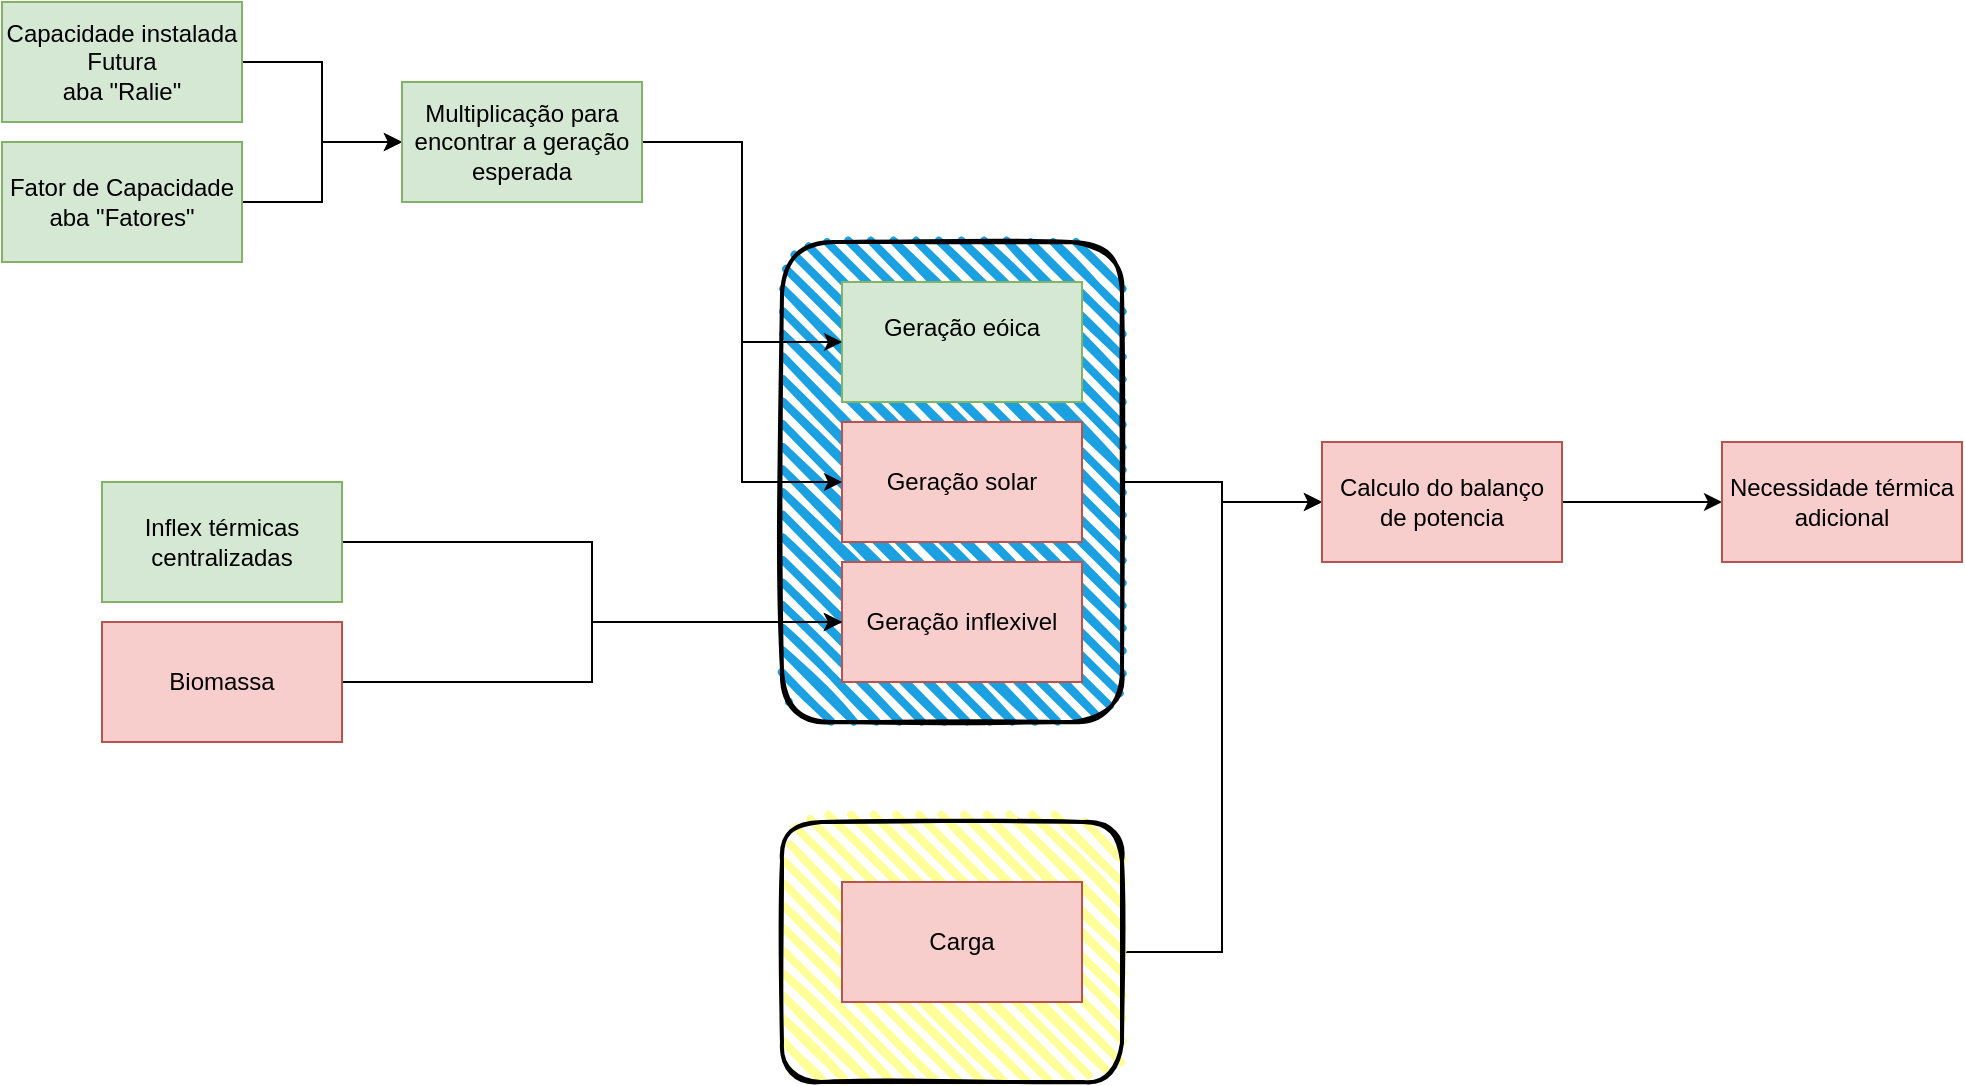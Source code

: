 <mxfile version="26.0.4">
  <diagram name="Página-1" id="IGH3SijZC0XCXyayBciE">
    <mxGraphModel dx="1961" dy="1769" grid="1" gridSize="10" guides="1" tooltips="1" connect="1" arrows="1" fold="1" page="1" pageScale="1" pageWidth="827" pageHeight="1169" math="0" shadow="0">
      <root>
        <mxCell id="0" />
        <mxCell id="1" parent="0" />
        <mxCell id="ISXqMz2ciirlBahKiHjV-13" style="edgeStyle=orthogonalEdgeStyle;rounded=0;orthogonalLoop=1;jettySize=auto;html=1;entryX=0;entryY=0.5;entryDx=0;entryDy=0;" edge="1" parent="1" source="ISXqMz2ciirlBahKiHjV-11" target="ISXqMz2ciirlBahKiHjV-1">
          <mxGeometry relative="1" as="geometry" />
        </mxCell>
        <mxCell id="ISXqMz2ciirlBahKiHjV-11" value="" style="rounded=1;whiteSpace=wrap;html=1;strokeWidth=2;fillWeight=4;hachureGap=8;hachureAngle=45;fillColor=#FFFF99;sketch=1;" vertex="1" parent="1">
          <mxGeometry x="80" y="400" width="170" height="130" as="geometry" />
        </mxCell>
        <mxCell id="ISXqMz2ciirlBahKiHjV-12" style="edgeStyle=orthogonalEdgeStyle;rounded=0;orthogonalLoop=1;jettySize=auto;html=1;entryX=0;entryY=0.5;entryDx=0;entryDy=0;" edge="1" parent="1" source="ISXqMz2ciirlBahKiHjV-10" target="ISXqMz2ciirlBahKiHjV-1">
          <mxGeometry relative="1" as="geometry" />
        </mxCell>
        <mxCell id="ISXqMz2ciirlBahKiHjV-10" value="" style="rounded=1;whiteSpace=wrap;html=1;strokeWidth=2;fillWeight=4;hachureGap=8;hachureAngle=45;fillColor=#1ba1e2;sketch=1;" vertex="1" parent="1">
          <mxGeometry x="80" y="110" width="170" height="240" as="geometry" />
        </mxCell>
        <mxCell id="ISXqMz2ciirlBahKiHjV-5" value="" style="edgeStyle=orthogonalEdgeStyle;rounded=0;orthogonalLoop=1;jettySize=auto;html=1;" edge="1" parent="1" source="ISXqMz2ciirlBahKiHjV-1" target="ISXqMz2ciirlBahKiHjV-4">
          <mxGeometry relative="1" as="geometry" />
        </mxCell>
        <mxCell id="ISXqMz2ciirlBahKiHjV-1" value="Calculo do balanço de potencia" style="rounded=0;whiteSpace=wrap;html=1;fillColor=#f8cecc;strokeColor=#b85450;" vertex="1" parent="1">
          <mxGeometry x="350" y="210" width="120" height="60" as="geometry" />
        </mxCell>
        <mxCell id="ISXqMz2ciirlBahKiHjV-2" value="Geração eóica&lt;div&gt;&lt;br&gt;&lt;/div&gt;" style="rounded=0;whiteSpace=wrap;html=1;fillColor=#d5e8d4;strokeColor=#82b366;" vertex="1" parent="1">
          <mxGeometry x="110" y="130" width="120" height="60" as="geometry" />
        </mxCell>
        <mxCell id="ISXqMz2ciirlBahKiHjV-4" value="Necessidade térmica adicional" style="rounded=0;whiteSpace=wrap;html=1;fillColor=#f8cecc;strokeColor=#b85450;" vertex="1" parent="1">
          <mxGeometry x="550" y="210" width="120" height="60" as="geometry" />
        </mxCell>
        <mxCell id="ISXqMz2ciirlBahKiHjV-6" value="Geração solar" style="rounded=0;whiteSpace=wrap;html=1;fillColor=#f8cecc;strokeColor=#b85450;" vertex="1" parent="1">
          <mxGeometry x="110" y="200" width="120" height="60" as="geometry" />
        </mxCell>
        <mxCell id="ISXqMz2ciirlBahKiHjV-8" value="Geração inflexivel" style="rounded=0;whiteSpace=wrap;html=1;fillColor=#f8cecc;strokeColor=#b85450;" vertex="1" parent="1">
          <mxGeometry x="110" y="270" width="120" height="60" as="geometry" />
        </mxCell>
        <mxCell id="ISXqMz2ciirlBahKiHjV-9" value="Carga" style="rounded=0;whiteSpace=wrap;html=1;fillColor=#f8cecc;strokeColor=#b85450;" vertex="1" parent="1">
          <mxGeometry x="110" y="430" width="120" height="60" as="geometry" />
        </mxCell>
        <mxCell id="ISXqMz2ciirlBahKiHjV-17" value="" style="edgeStyle=orthogonalEdgeStyle;rounded=0;orthogonalLoop=1;jettySize=auto;html=1;" edge="1" parent="1" source="ISXqMz2ciirlBahKiHjV-14" target="ISXqMz2ciirlBahKiHjV-16">
          <mxGeometry relative="1" as="geometry" />
        </mxCell>
        <mxCell id="ISXqMz2ciirlBahKiHjV-14" value="&lt;div&gt;Capacidade instalada Futura&lt;/div&gt;&lt;div&gt;aba &quot;Ralie&quot;&lt;/div&gt;" style="rounded=0;whiteSpace=wrap;html=1;fillColor=#d5e8d4;strokeColor=#82b366;" vertex="1" parent="1">
          <mxGeometry x="-310" y="-10" width="120" height="60" as="geometry" />
        </mxCell>
        <mxCell id="ISXqMz2ciirlBahKiHjV-18" style="edgeStyle=orthogonalEdgeStyle;rounded=0;orthogonalLoop=1;jettySize=auto;html=1;entryX=0;entryY=0.5;entryDx=0;entryDy=0;" edge="1" parent="1" source="ISXqMz2ciirlBahKiHjV-15" target="ISXqMz2ciirlBahKiHjV-16">
          <mxGeometry relative="1" as="geometry" />
        </mxCell>
        <mxCell id="ISXqMz2ciirlBahKiHjV-15" value="&lt;div&gt;Fator de Capacidade&lt;/div&gt;&lt;div&gt;aba &quot;Fatores&quot;&lt;/div&gt;" style="rounded=0;whiteSpace=wrap;html=1;fillColor=#d5e8d4;strokeColor=#82b366;" vertex="1" parent="1">
          <mxGeometry x="-310" y="60" width="120" height="60" as="geometry" />
        </mxCell>
        <mxCell id="ISXqMz2ciirlBahKiHjV-19" style="edgeStyle=orthogonalEdgeStyle;rounded=0;orthogonalLoop=1;jettySize=auto;html=1;entryX=0;entryY=0.5;entryDx=0;entryDy=0;" edge="1" parent="1" source="ISXqMz2ciirlBahKiHjV-16" target="ISXqMz2ciirlBahKiHjV-2">
          <mxGeometry relative="1" as="geometry" />
        </mxCell>
        <mxCell id="ISXqMz2ciirlBahKiHjV-26" style="edgeStyle=orthogonalEdgeStyle;rounded=0;orthogonalLoop=1;jettySize=auto;html=1;entryX=0;entryY=0.5;entryDx=0;entryDy=0;" edge="1" parent="1" source="ISXqMz2ciirlBahKiHjV-16" target="ISXqMz2ciirlBahKiHjV-6">
          <mxGeometry relative="1" as="geometry" />
        </mxCell>
        <mxCell id="ISXqMz2ciirlBahKiHjV-16" value="&lt;div&gt;Multiplicação para encontrar a geração esperada&lt;/div&gt;" style="rounded=0;whiteSpace=wrap;html=1;fillColor=#d5e8d4;strokeColor=#82b366;" vertex="1" parent="1">
          <mxGeometry x="-110" y="30" width="120" height="60" as="geometry" />
        </mxCell>
        <mxCell id="ISXqMz2ciirlBahKiHjV-28" style="edgeStyle=orthogonalEdgeStyle;rounded=0;orthogonalLoop=1;jettySize=auto;html=1;entryX=0;entryY=0.5;entryDx=0;entryDy=0;" edge="1" parent="1" source="ISXqMz2ciirlBahKiHjV-27" target="ISXqMz2ciirlBahKiHjV-8">
          <mxGeometry relative="1" as="geometry" />
        </mxCell>
        <mxCell id="ISXqMz2ciirlBahKiHjV-27" value="Inflex térmicas centralizadas" style="rounded=0;whiteSpace=wrap;html=1;fillColor=#d5e8d4;strokeColor=#82b366;" vertex="1" parent="1">
          <mxGeometry x="-260" y="230" width="120" height="60" as="geometry" />
        </mxCell>
        <mxCell id="ISXqMz2ciirlBahKiHjV-30" style="edgeStyle=orthogonalEdgeStyle;rounded=0;orthogonalLoop=1;jettySize=auto;html=1;entryX=0;entryY=0.5;entryDx=0;entryDy=0;" edge="1" parent="1" source="ISXqMz2ciirlBahKiHjV-29" target="ISXqMz2ciirlBahKiHjV-8">
          <mxGeometry relative="1" as="geometry" />
        </mxCell>
        <mxCell id="ISXqMz2ciirlBahKiHjV-29" value="Biomassa" style="rounded=0;whiteSpace=wrap;html=1;fillColor=#f8cecc;strokeColor=#b85450;" vertex="1" parent="1">
          <mxGeometry x="-260" y="300" width="120" height="60" as="geometry" />
        </mxCell>
      </root>
    </mxGraphModel>
  </diagram>
</mxfile>
